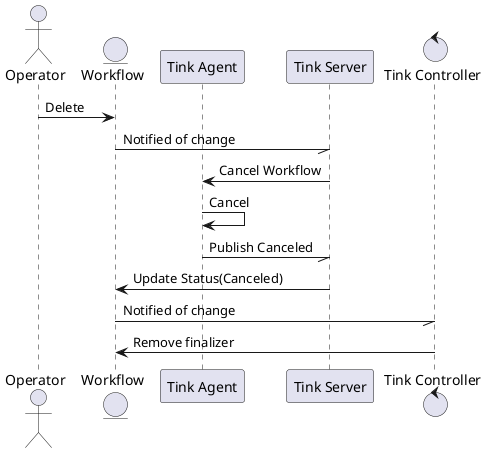 @startuml cancelling-workflow


actor "Operator" as operator
entity Workflow as workflow
participant "Tink Agent" as agent
participant "Tink Server" as server
control "Tink Controller" as controller

operator -> workflow : Delete
workflow -// server : Notified of change
server -> agent : Cancel Workflow
agent -> agent : Cancel
agent -// server : Publish Canceled
server -> workflow : Update Status(Canceled)
workflow -// controller : Notified of change
controller -> workflow : Remove finalizer

@enduml